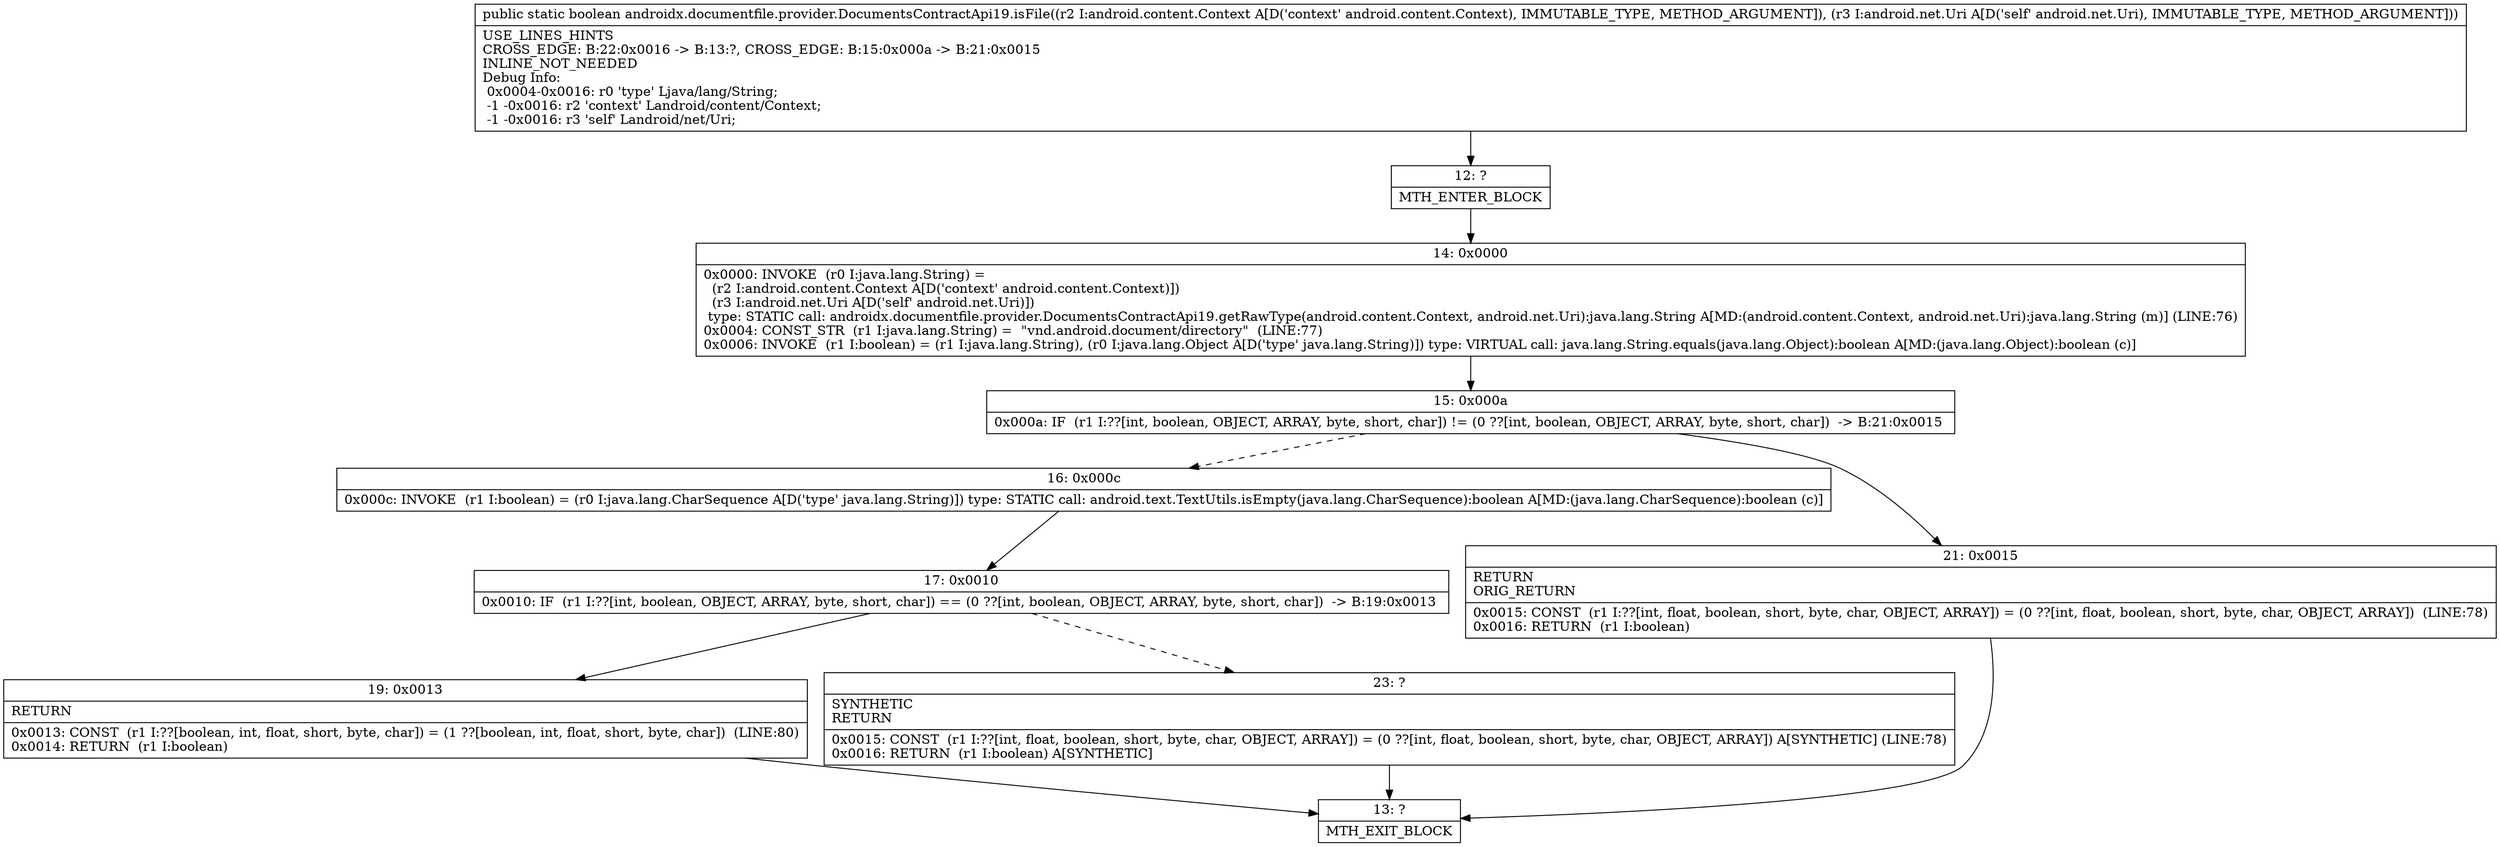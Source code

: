 digraph "CFG forandroidx.documentfile.provider.DocumentsContractApi19.isFile(Landroid\/content\/Context;Landroid\/net\/Uri;)Z" {
Node_12 [shape=record,label="{12\:\ ?|MTH_ENTER_BLOCK\l}"];
Node_14 [shape=record,label="{14\:\ 0x0000|0x0000: INVOKE  (r0 I:java.lang.String) = \l  (r2 I:android.content.Context A[D('context' android.content.Context)])\l  (r3 I:android.net.Uri A[D('self' android.net.Uri)])\l type: STATIC call: androidx.documentfile.provider.DocumentsContractApi19.getRawType(android.content.Context, android.net.Uri):java.lang.String A[MD:(android.content.Context, android.net.Uri):java.lang.String (m)] (LINE:76)\l0x0004: CONST_STR  (r1 I:java.lang.String) =  \"vnd.android.document\/directory\"  (LINE:77)\l0x0006: INVOKE  (r1 I:boolean) = (r1 I:java.lang.String), (r0 I:java.lang.Object A[D('type' java.lang.String)]) type: VIRTUAL call: java.lang.String.equals(java.lang.Object):boolean A[MD:(java.lang.Object):boolean (c)]\l}"];
Node_15 [shape=record,label="{15\:\ 0x000a|0x000a: IF  (r1 I:??[int, boolean, OBJECT, ARRAY, byte, short, char]) != (0 ??[int, boolean, OBJECT, ARRAY, byte, short, char])  \-\> B:21:0x0015 \l}"];
Node_16 [shape=record,label="{16\:\ 0x000c|0x000c: INVOKE  (r1 I:boolean) = (r0 I:java.lang.CharSequence A[D('type' java.lang.String)]) type: STATIC call: android.text.TextUtils.isEmpty(java.lang.CharSequence):boolean A[MD:(java.lang.CharSequence):boolean (c)]\l}"];
Node_17 [shape=record,label="{17\:\ 0x0010|0x0010: IF  (r1 I:??[int, boolean, OBJECT, ARRAY, byte, short, char]) == (0 ??[int, boolean, OBJECT, ARRAY, byte, short, char])  \-\> B:19:0x0013 \l}"];
Node_19 [shape=record,label="{19\:\ 0x0013|RETURN\l|0x0013: CONST  (r1 I:??[boolean, int, float, short, byte, char]) = (1 ??[boolean, int, float, short, byte, char])  (LINE:80)\l0x0014: RETURN  (r1 I:boolean) \l}"];
Node_13 [shape=record,label="{13\:\ ?|MTH_EXIT_BLOCK\l}"];
Node_23 [shape=record,label="{23\:\ ?|SYNTHETIC\lRETURN\l|0x0015: CONST  (r1 I:??[int, float, boolean, short, byte, char, OBJECT, ARRAY]) = (0 ??[int, float, boolean, short, byte, char, OBJECT, ARRAY]) A[SYNTHETIC] (LINE:78)\l0x0016: RETURN  (r1 I:boolean) A[SYNTHETIC]\l}"];
Node_21 [shape=record,label="{21\:\ 0x0015|RETURN\lORIG_RETURN\l|0x0015: CONST  (r1 I:??[int, float, boolean, short, byte, char, OBJECT, ARRAY]) = (0 ??[int, float, boolean, short, byte, char, OBJECT, ARRAY])  (LINE:78)\l0x0016: RETURN  (r1 I:boolean) \l}"];
MethodNode[shape=record,label="{public static boolean androidx.documentfile.provider.DocumentsContractApi19.isFile((r2 I:android.content.Context A[D('context' android.content.Context), IMMUTABLE_TYPE, METHOD_ARGUMENT]), (r3 I:android.net.Uri A[D('self' android.net.Uri), IMMUTABLE_TYPE, METHOD_ARGUMENT]))  | USE_LINES_HINTS\lCROSS_EDGE: B:22:0x0016 \-\> B:13:?, CROSS_EDGE: B:15:0x000a \-\> B:21:0x0015\lINLINE_NOT_NEEDED\lDebug Info:\l  0x0004\-0x0016: r0 'type' Ljava\/lang\/String;\l  \-1 \-0x0016: r2 'context' Landroid\/content\/Context;\l  \-1 \-0x0016: r3 'self' Landroid\/net\/Uri;\l}"];
MethodNode -> Node_12;Node_12 -> Node_14;
Node_14 -> Node_15;
Node_15 -> Node_16[style=dashed];
Node_15 -> Node_21;
Node_16 -> Node_17;
Node_17 -> Node_19;
Node_17 -> Node_23[style=dashed];
Node_19 -> Node_13;
Node_23 -> Node_13;
Node_21 -> Node_13;
}

